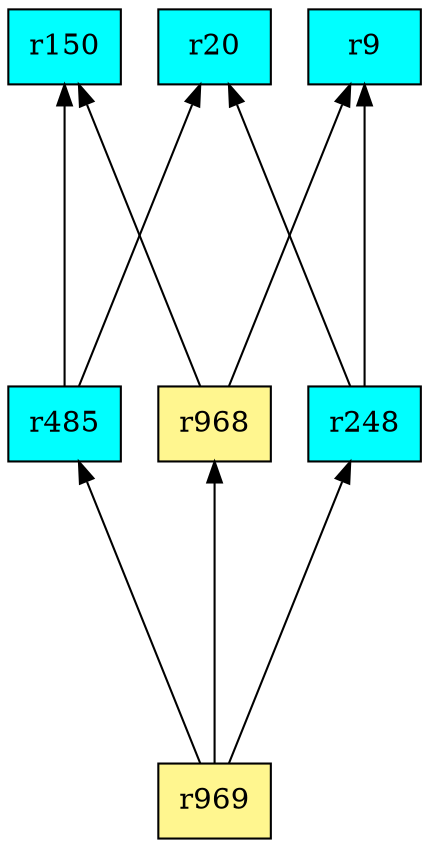 digraph G {
rankdir=BT;ranksep="2.0";
"r968" [shape=record,fillcolor=khaki1,style=filled,label="{r968}"];
"r485" [shape=record,fillcolor=cyan,style=filled,label="{r485}"];
"r248" [shape=record,fillcolor=cyan,style=filled,label="{r248}"];
"r20" [shape=record,fillcolor=cyan,style=filled,label="{r20}"];
"r150" [shape=record,fillcolor=cyan,style=filled,label="{r150}"];
"r9" [shape=record,fillcolor=cyan,style=filled,label="{r9}"];
"r969" [shape=record,fillcolor=khaki1,style=filled,label="{r969}"];
"r968" -> "r9"
"r968" -> "r150"
"r485" -> "r20"
"r485" -> "r150"
"r248" -> "r9"
"r248" -> "r20"
"r969" -> "r968"
"r969" -> "r485"
"r969" -> "r248"
}